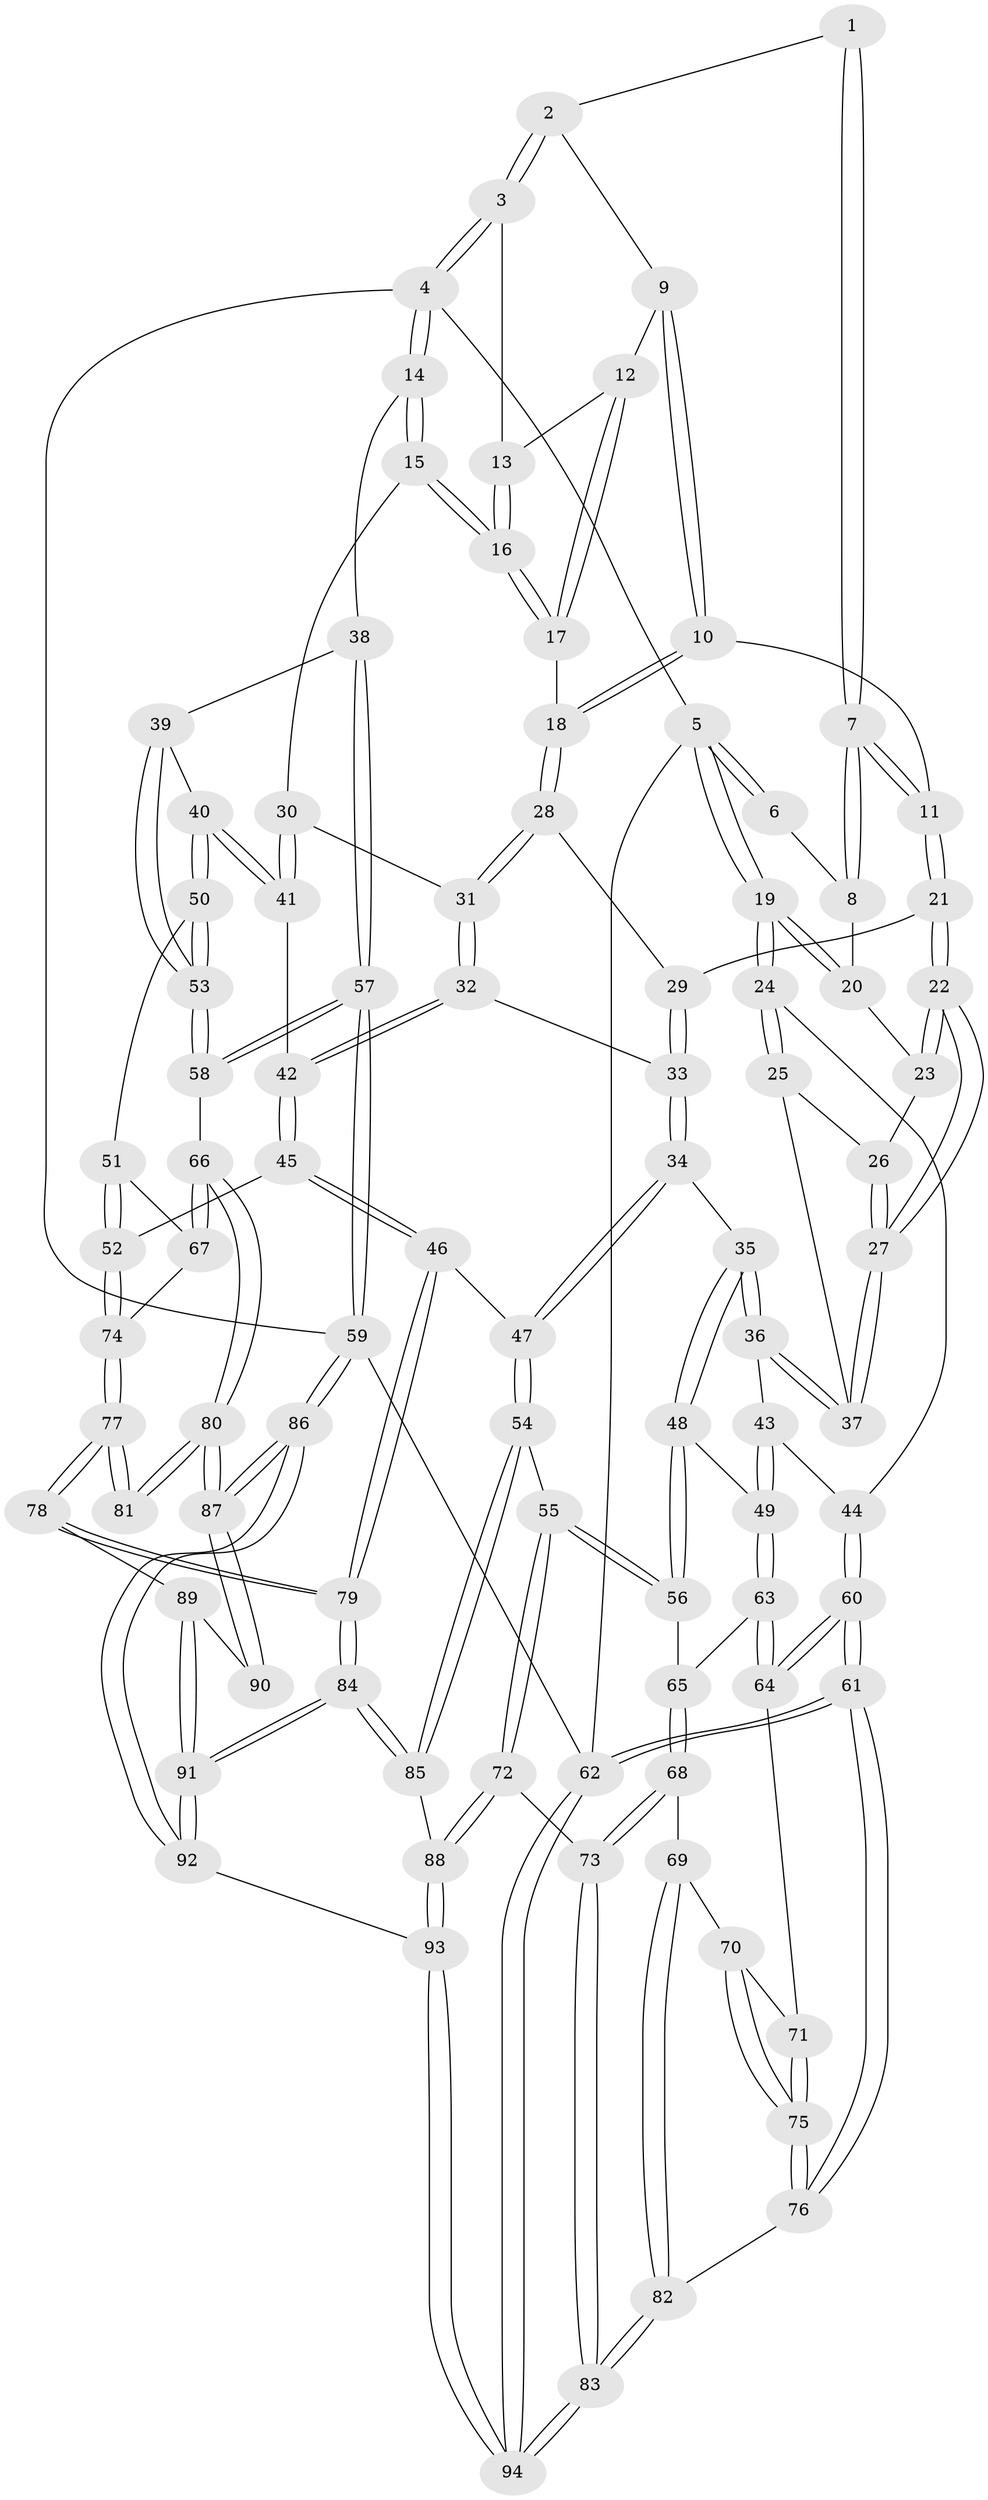 // coarse degree distribution, {3: 0.10714285714285714, 4: 0.35714285714285715, 6: 0.14285714285714285, 5: 0.35714285714285715, 8: 0.017857142857142856, 2: 0.017857142857142856}
// Generated by graph-tools (version 1.1) at 2025/24/03/03/25 07:24:38]
// undirected, 94 vertices, 232 edges
graph export_dot {
graph [start="1"]
  node [color=gray90,style=filled];
  1 [pos="+0.3360212424278934+0"];
  2 [pos="+0.595145223220455+0"];
  3 [pos="+1+0"];
  4 [pos="+1+0"];
  5 [pos="+0+0"];
  6 [pos="+0.2189918506439482+0"];
  7 [pos="+0.37234937956574715+0.132673848770158"];
  8 [pos="+0.17960015290317657+0.06724354691143423"];
  9 [pos="+0.595206453462424+0"];
  10 [pos="+0.5754128508441336+0.019159489378964587"];
  11 [pos="+0.37246616588163467+0.13285764965207097"];
  12 [pos="+0.746093294779687+0.06167615888072712"];
  13 [pos="+0.8687471920988239+0"];
  14 [pos="+1+0.24202153920858643"];
  15 [pos="+0.9504599810368825+0.2649438665722582"];
  16 [pos="+0.8014663182987395+0.1905569965218499"];
  17 [pos="+0.7239957817718214+0.16913553628982142"];
  18 [pos="+0.6682505188700723+0.17653670059409682"];
  19 [pos="+0+0"];
  20 [pos="+0.13699021430937336+0.09976550996473253"];
  21 [pos="+0.3813444201460488+0.24790935328098565"];
  22 [pos="+0.3736111653791762+0.2538237439656632"];
  23 [pos="+0.12042554115602724+0.14488923380474356"];
  24 [pos="+0+0.23739305396693153"];
  25 [pos="+0+0.2413889672955522"];
  26 [pos="+0.09972615828476368+0.17072819402287503"];
  27 [pos="+0.22897560906364453+0.411005002267064"];
  28 [pos="+0.6256101756220939+0.22510665458287746"];
  29 [pos="+0.46458895920314974+0.27454337961680814"];
  30 [pos="+0.8248224645853304+0.3838306603693372"];
  31 [pos="+0.689108538752679+0.40291446613283455"];
  32 [pos="+0.6227298428785208+0.49227380472359733"];
  33 [pos="+0.5518849680212359+0.4870227020199211"];
  34 [pos="+0.46910382781601156+0.5508328601619795"];
  35 [pos="+0.26441810434081103+0.5105053938558072"];
  36 [pos="+0.22776227154037942+0.4323442270515475"];
  37 [pos="+0.2283684952619941+0.4123668406190328"];
  38 [pos="+1+0.4486211696153462"];
  39 [pos="+0.9825806123374796+0.5539657508660596"];
  40 [pos="+0.8833102465496613+0.5862218814501208"];
  41 [pos="+0.8242382744631621+0.5457780092860919"];
  42 [pos="+0.6858074727407459+0.5726648010445731"];
  43 [pos="+0.024043002995226832+0.5157507258867607"];
  44 [pos="+0+0.5204109076319685"];
  45 [pos="+0.6755745947821324+0.7268440139066987"];
  46 [pos="+0.6040249787243045+0.766348016314865"];
  47 [pos="+0.5021325105010817+0.7591691847785749"];
  48 [pos="+0.2494112635624123+0.5791806031530053"];
  49 [pos="+0.10510639395928154+0.6957709683491543"];
  50 [pos="+0.8584286455454717+0.706700423289481"];
  51 [pos="+0.8396056281256554+0.7143522298316082"];
  52 [pos="+0.6885435758974956+0.730855698494364"];
  53 [pos="+0.9626867324671787+0.7764862814621735"];
  54 [pos="+0.50150851946287+0.759580044097248"];
  55 [pos="+0.3629781430469012+0.7885195864304999"];
  56 [pos="+0.31112220389456824+0.7166044989863964"];
  57 [pos="+1+0.8752087494998747"];
  58 [pos="+0.9819517734909563+0.7949664289096369"];
  59 [pos="+1+1"];
  60 [pos="+0+0.7328754880223761"];
  61 [pos="+0+0.9531527431880435"];
  62 [pos="+0+1"];
  63 [pos="+0.09597982801319101+0.7103478905450612"];
  64 [pos="+0.00859773840955506+0.7387749692298916"];
  65 [pos="+0.14858871467349552+0.7709627633301092"];
  66 [pos="+0.8789541497008374+0.8674636029602929"];
  67 [pos="+0.8306045706471721+0.8241199604076764"];
  68 [pos="+0.15914724644506412+0.7934139631297285"];
  69 [pos="+0.1244274438260092+0.8641987799806562"];
  70 [pos="+0.09766588445231757+0.8600141246105206"];
  71 [pos="+0.04314761701906686+0.8089949723647423"];
  72 [pos="+0.3177959967453817+0.8591517084650937"];
  73 [pos="+0.30267765852919704+0.8739812983987058"];
  74 [pos="+0.7644170803547069+0.8424728006539921"];
  75 [pos="+0.04426226880977414+0.9027716176341855"];
  76 [pos="+0.034996837503208596+0.9233108529637981"];
  77 [pos="+0.7700265059033402+0.8856218589833634"];
  78 [pos="+0.7682383613434349+0.8883434456413979"];
  79 [pos="+0.6425912466443515+0.9130181706623935"];
  80 [pos="+0.8642661875805047+0.8973112472367574"];
  81 [pos="+0.8470705405342192+0.8955364290036517"];
  82 [pos="+0.1771111893915725+1"];
  83 [pos="+0.22757497275125974+1"];
  84 [pos="+0.6371648259445707+0.9584622749973253"];
  85 [pos="+0.498631943285844+0.9283670784120214"];
  86 [pos="+1+1"];
  87 [pos="+0.897299358315649+1"];
  88 [pos="+0.47546985333311065+0.9652566609890627"];
  89 [pos="+0.7681079931207351+0.9029953676860272"];
  90 [pos="+0.8037954583499948+0.9360181805076108"];
  91 [pos="+0.703442474071412+1"];
  92 [pos="+0.7079691992182255+1"];
  93 [pos="+0.4415612112362459+1"];
  94 [pos="+0.24458687251136502+1"];
  1 -- 2;
  1 -- 7;
  1 -- 7;
  2 -- 3;
  2 -- 3;
  2 -- 9;
  3 -- 4;
  3 -- 4;
  3 -- 13;
  4 -- 5;
  4 -- 14;
  4 -- 14;
  4 -- 59;
  5 -- 6;
  5 -- 6;
  5 -- 19;
  5 -- 19;
  5 -- 62;
  6 -- 8;
  7 -- 8;
  7 -- 8;
  7 -- 11;
  7 -- 11;
  8 -- 20;
  9 -- 10;
  9 -- 10;
  9 -- 12;
  10 -- 11;
  10 -- 18;
  10 -- 18;
  11 -- 21;
  11 -- 21;
  12 -- 13;
  12 -- 17;
  12 -- 17;
  13 -- 16;
  13 -- 16;
  14 -- 15;
  14 -- 15;
  14 -- 38;
  15 -- 16;
  15 -- 16;
  15 -- 30;
  16 -- 17;
  16 -- 17;
  17 -- 18;
  18 -- 28;
  18 -- 28;
  19 -- 20;
  19 -- 20;
  19 -- 24;
  19 -- 24;
  20 -- 23;
  21 -- 22;
  21 -- 22;
  21 -- 29;
  22 -- 23;
  22 -- 23;
  22 -- 27;
  22 -- 27;
  23 -- 26;
  24 -- 25;
  24 -- 25;
  24 -- 44;
  25 -- 26;
  25 -- 37;
  26 -- 27;
  26 -- 27;
  27 -- 37;
  27 -- 37;
  28 -- 29;
  28 -- 31;
  28 -- 31;
  29 -- 33;
  29 -- 33;
  30 -- 31;
  30 -- 41;
  30 -- 41;
  31 -- 32;
  31 -- 32;
  32 -- 33;
  32 -- 42;
  32 -- 42;
  33 -- 34;
  33 -- 34;
  34 -- 35;
  34 -- 47;
  34 -- 47;
  35 -- 36;
  35 -- 36;
  35 -- 48;
  35 -- 48;
  36 -- 37;
  36 -- 37;
  36 -- 43;
  38 -- 39;
  38 -- 57;
  38 -- 57;
  39 -- 40;
  39 -- 53;
  39 -- 53;
  40 -- 41;
  40 -- 41;
  40 -- 50;
  40 -- 50;
  41 -- 42;
  42 -- 45;
  42 -- 45;
  43 -- 44;
  43 -- 49;
  43 -- 49;
  44 -- 60;
  44 -- 60;
  45 -- 46;
  45 -- 46;
  45 -- 52;
  46 -- 47;
  46 -- 79;
  46 -- 79;
  47 -- 54;
  47 -- 54;
  48 -- 49;
  48 -- 56;
  48 -- 56;
  49 -- 63;
  49 -- 63;
  50 -- 51;
  50 -- 53;
  50 -- 53;
  51 -- 52;
  51 -- 52;
  51 -- 67;
  52 -- 74;
  52 -- 74;
  53 -- 58;
  53 -- 58;
  54 -- 55;
  54 -- 85;
  54 -- 85;
  55 -- 56;
  55 -- 56;
  55 -- 72;
  55 -- 72;
  56 -- 65;
  57 -- 58;
  57 -- 58;
  57 -- 59;
  57 -- 59;
  58 -- 66;
  59 -- 86;
  59 -- 86;
  59 -- 62;
  60 -- 61;
  60 -- 61;
  60 -- 64;
  60 -- 64;
  61 -- 62;
  61 -- 62;
  61 -- 76;
  61 -- 76;
  62 -- 94;
  62 -- 94;
  63 -- 64;
  63 -- 64;
  63 -- 65;
  64 -- 71;
  65 -- 68;
  65 -- 68;
  66 -- 67;
  66 -- 67;
  66 -- 80;
  66 -- 80;
  67 -- 74;
  68 -- 69;
  68 -- 73;
  68 -- 73;
  69 -- 70;
  69 -- 82;
  69 -- 82;
  70 -- 71;
  70 -- 75;
  70 -- 75;
  71 -- 75;
  71 -- 75;
  72 -- 73;
  72 -- 88;
  72 -- 88;
  73 -- 83;
  73 -- 83;
  74 -- 77;
  74 -- 77;
  75 -- 76;
  75 -- 76;
  76 -- 82;
  77 -- 78;
  77 -- 78;
  77 -- 81;
  77 -- 81;
  78 -- 79;
  78 -- 79;
  78 -- 89;
  79 -- 84;
  79 -- 84;
  80 -- 81;
  80 -- 81;
  80 -- 87;
  80 -- 87;
  82 -- 83;
  82 -- 83;
  83 -- 94;
  83 -- 94;
  84 -- 85;
  84 -- 85;
  84 -- 91;
  84 -- 91;
  85 -- 88;
  86 -- 87;
  86 -- 87;
  86 -- 92;
  86 -- 92;
  87 -- 90;
  87 -- 90;
  88 -- 93;
  88 -- 93;
  89 -- 90;
  89 -- 91;
  89 -- 91;
  91 -- 92;
  91 -- 92;
  92 -- 93;
  93 -- 94;
  93 -- 94;
}
